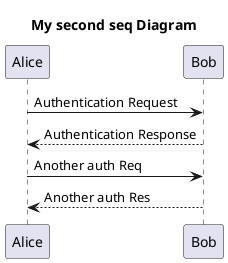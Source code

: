 @startuml

title My second seq Diagram

Alice -> Bob: Authentication Request
Alice <-- Bob : Authentication Response

Alice -> Bob: Another auth Req
Alice <-- Bob : Another auth Res
@enduml